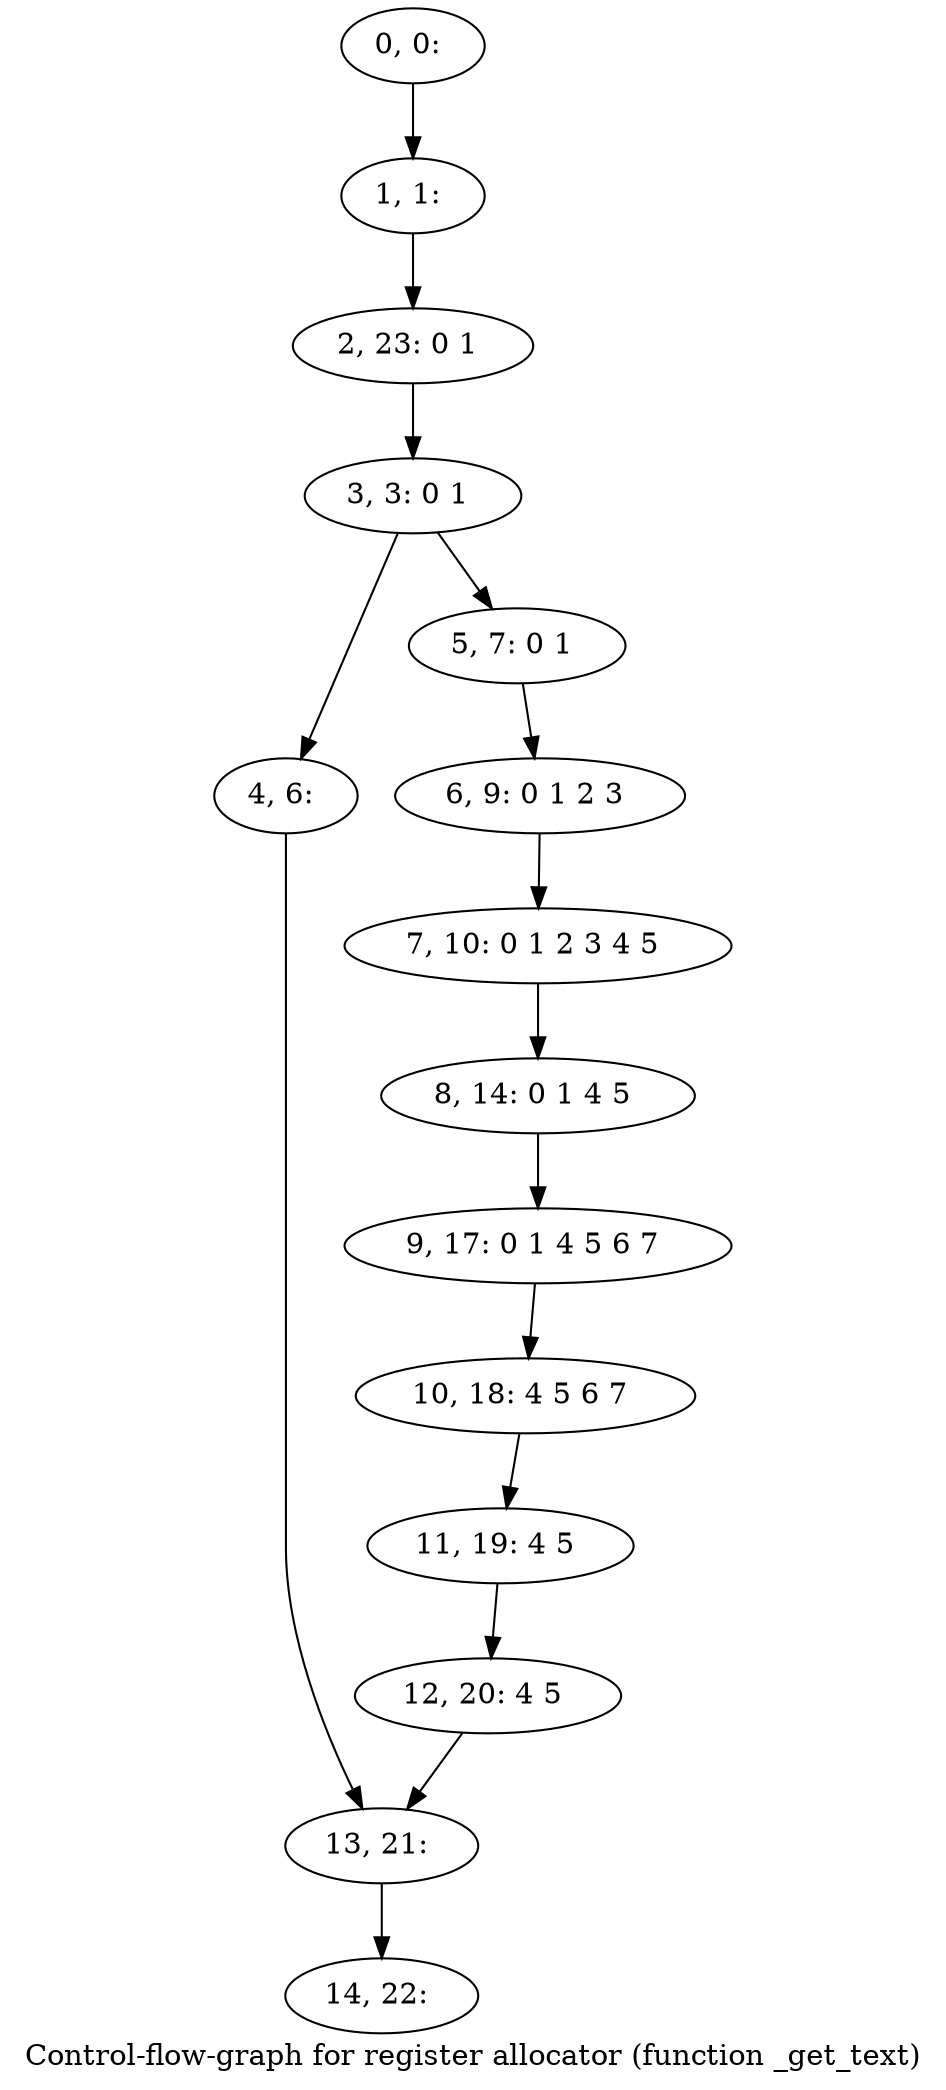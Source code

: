 digraph G {
graph [label="Control-flow-graph for register allocator (function _get_text)"]
0[label="0, 0: "];
1[label="1, 1: "];
2[label="2, 23: 0 1 "];
3[label="3, 3: 0 1 "];
4[label="4, 6: "];
5[label="5, 7: 0 1 "];
6[label="6, 9: 0 1 2 3 "];
7[label="7, 10: 0 1 2 3 4 5 "];
8[label="8, 14: 0 1 4 5 "];
9[label="9, 17: 0 1 4 5 6 7 "];
10[label="10, 18: 4 5 6 7 "];
11[label="11, 19: 4 5 "];
12[label="12, 20: 4 5 "];
13[label="13, 21: "];
14[label="14, 22: "];
0->1 ;
1->2 ;
2->3 ;
3->4 ;
3->5 ;
4->13 ;
5->6 ;
6->7 ;
7->8 ;
8->9 ;
9->10 ;
10->11 ;
11->12 ;
12->13 ;
13->14 ;
}

